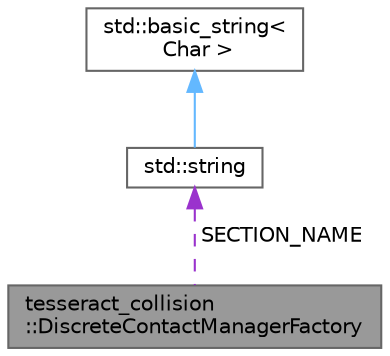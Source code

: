 digraph "tesseract_collision::DiscreteContactManagerFactory"
{
 // LATEX_PDF_SIZE
  bgcolor="transparent";
  edge [fontname=Helvetica,fontsize=10,labelfontname=Helvetica,labelfontsize=10];
  node [fontname=Helvetica,fontsize=10,shape=box,height=0.2,width=0.4];
  Node1 [label="tesseract_collision\l::DiscreteContactManagerFactory",height=0.2,width=0.4,color="gray40", fillcolor="grey60", style="filled", fontcolor="black",tooltip="Define a discrete contact manager plugin which the factory can create an instance."];
  Node2 -> Node1 [dir="back",color="darkorchid3",style="dashed",label=" SECTION_NAME" ];
  Node2 [label="std::string",height=0.2,width=0.4,color="gray40", fillcolor="white", style="filled",tooltip=" "];
  Node3 -> Node2 [dir="back",color="steelblue1",style="solid"];
  Node3 [label="std::basic_string\<\l Char \>",height=0.2,width=0.4,color="gray40", fillcolor="white", style="filled",tooltip=" "];
}
